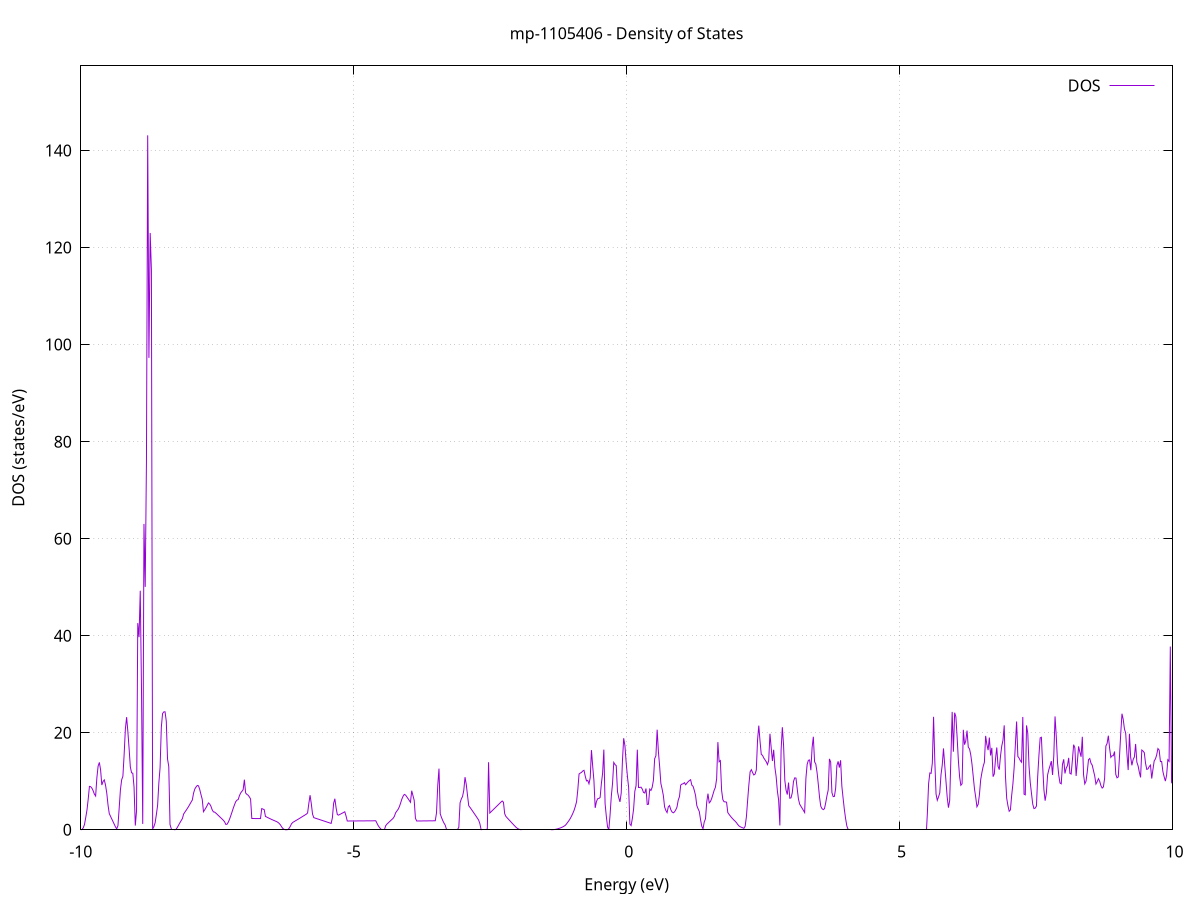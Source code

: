 set title 'mp-1105406 - Density of States'
set xlabel 'Energy (eV)'
set ylabel 'DOS (states/eV)'
set grid
set xrange [-10:10]
set yrange [0:157.450]
set xzeroaxis lt -1
set terminal png size 800,600
set output 'mp-1105406_dos_gnuplot.png'
plot '-' using 1:2 with lines title 'DOS'
-25.533300 0.000000
-25.510600 0.000000
-25.487900 0.000000
-25.465100 0.000000
-25.442400 0.000000
-25.419700 0.000000
-25.397000 0.000000
-25.374300 0.000000
-25.351600 0.000000
-25.328900 0.000000
-25.306200 0.000000
-25.283500 0.000000
-25.260800 0.000000
-25.238100 0.000000
-25.215300 0.000000
-25.192600 0.000000
-25.169900 0.000000
-25.147200 0.000000
-25.124500 0.000000
-25.101800 0.000000
-25.079100 0.000000
-25.056400 0.000000
-25.033700 0.000000
-25.011000 0.000000
-24.988300 0.000000
-24.965600 0.000000
-24.942800 0.000000
-24.920100 0.000000
-24.897400 0.000000
-24.874700 0.000000
-24.852000 0.000000
-24.829300 0.000000
-24.806600 0.000000
-24.783900 0.000000
-24.761200 0.000000
-24.738500 0.000000
-24.715800 0.000000
-24.693100 0.000000
-24.670300 0.000000
-24.647600 0.000000
-24.624900 0.000000
-24.602200 0.000000
-24.579500 0.000000
-24.556800 0.000000
-24.534100 0.000000
-24.511400 0.000000
-24.488700 0.000000
-24.466000 0.000000
-24.443300 0.000000
-24.420600 0.000000
-24.397800 0.000000
-24.375100 0.000000
-24.352400 0.000000
-24.329700 0.000000
-24.307000 0.000000
-24.284300 0.000000
-24.261600 0.000000
-24.238900 0.000000
-24.216200 0.000000
-24.193500 0.000000
-24.170800 0.000000
-24.148000 0.000000
-24.125300 0.000000
-24.102600 0.000000
-24.079900 0.000000
-24.057200 0.000000
-24.034500 0.000000
-24.011800 0.000000
-23.989100 0.000000
-23.966400 0.000000
-23.943700 0.000000
-23.921000 0.000000
-23.898300 0.000000
-23.875500 0.000000
-23.852800 0.000000
-23.830100 0.000000
-23.807400 0.000000
-23.784700 0.000000
-23.762000 0.000000
-23.739300 0.000000
-23.716600 0.000000
-23.693900 0.000000
-23.671200 0.000000
-23.648500 0.000000
-23.625800 0.000000
-23.603000 0.000000
-23.580300 0.000000
-23.557600 0.000000
-23.534900 0.000000
-23.512200 0.000000
-23.489500 0.000000
-23.466800 50.462300
-23.444100 0.000000
-23.421400 0.000000
-23.398700 0.000000
-23.376000 0.000000
-23.353300 0.000000
-23.330500 0.000000
-23.307800 0.000000
-23.285100 0.000000
-23.262400 0.000000
-23.239700 0.000000
-23.217000 0.000000
-23.194300 0.000000
-23.171600 0.000000
-23.148900 0.000000
-23.126200 0.000000
-23.103500 0.000000
-23.080700 0.000000
-23.058000 0.000000
-23.035300 0.000000
-23.012600 0.000000
-22.989900 0.000000
-22.967200 0.000000
-22.944500 0.000000
-22.921800 0.000000
-22.899100 0.000000
-22.876400 0.000000
-22.853700 0.000000
-22.831000 0.000000
-22.808200 0.000000
-22.785500 0.000000
-22.762800 0.000000
-22.740100 0.000000
-22.717400 0.000000
-22.694700 0.000000
-22.672000 0.000000
-22.649300 0.000000
-22.626600 0.000000
-22.603900 0.000000
-22.581200 0.000000
-22.558500 0.000000
-22.535700 0.000000
-22.513000 0.000000
-22.490300 0.000000
-22.467600 0.000000
-22.444900 0.000000
-22.422200 0.000000
-22.399500 0.000000
-22.376800 0.000000
-22.354100 0.000000
-22.331400 0.000000
-22.308700 0.000000
-22.286000 0.000000
-22.263200 0.000000
-22.240500 0.000000
-22.217800 0.000000
-22.195100 0.000000
-22.172400 0.000000
-22.149700 0.000000
-22.127000 0.000000
-22.104300 0.000000
-22.081600 0.000000
-22.058900 0.000000
-22.036200 0.000000
-22.013400 0.000000
-21.990700 0.000000
-21.968000 0.000000
-21.945300 0.000000
-21.922600 0.000000
-21.899900 0.000000
-21.877200 0.000000
-21.854500 0.000000
-21.831800 0.000000
-21.809100 0.000000
-21.786400 0.000000
-21.763700 0.000000
-21.740900 0.000000
-21.718200 0.000000
-21.695500 0.000000
-21.672800 0.000000
-21.650100 0.000000
-21.627400 0.000000
-21.604700 0.000000
-21.582000 0.000000
-21.559300 0.000000
-21.536600 0.000000
-21.513900 0.000000
-21.491200 0.000000
-21.468400 0.000000
-21.445700 0.000000
-21.423000 0.000000
-21.400300 0.000000
-21.377600 0.000000
-21.354900 0.000000
-21.332200 0.000000
-21.309500 0.000000
-21.286800 0.000000
-21.264100 0.000000
-21.241400 0.000000
-21.218700 0.000000
-21.195900 0.000000
-21.173200 0.000000
-21.150500 0.000000
-21.127800 0.000000
-21.105100 0.000000
-21.082400 0.000000
-21.059700 0.000000
-21.037000 0.000000
-21.014300 0.000000
-20.991600 0.000000
-20.968900 0.000000
-20.946100 0.000000
-20.923400 0.000000
-20.900700 0.000000
-20.878000 0.000000
-20.855300 0.000000
-20.832600 0.000000
-20.809900 0.000000
-20.787200 0.000000
-20.764500 0.000000
-20.741800 0.000000
-20.719100 0.000000
-20.696400 0.000000
-20.673600 0.000000
-20.650900 0.000000
-20.628200 0.000000
-20.605500 0.000000
-20.582800 0.000000
-20.560100 0.000000
-20.537400 0.000000
-20.514700 0.000000
-20.492000 0.000000
-20.469300 0.000000
-20.446600 0.000000
-20.423900 0.000000
-20.401100 0.000000
-20.378400 0.000000
-20.355700 0.000000
-20.333000 0.000000
-20.310300 0.000000
-20.287600 0.000000
-20.264900 0.000000
-20.242200 0.000000
-20.219500 0.000000
-20.196800 0.000000
-20.174100 0.000000
-20.151400 0.000000
-20.128600 0.000000
-20.105900 0.000000
-20.083200 0.000000
-20.060500 0.000000
-20.037800 0.000000
-20.015100 0.000000
-19.992400 0.000000
-19.969700 0.000000
-19.947000 0.000000
-19.924300 0.000000
-19.901600 0.000000
-19.878800 0.000000
-19.856100 0.000000
-19.833400 0.000000
-19.810700 0.000000
-19.788000 0.000000
-19.765300 0.000000
-19.742600 0.000000
-19.719900 0.000000
-19.697200 0.000000
-19.674500 0.000000
-19.651800 0.000000
-19.629100 0.000000
-19.606300 0.000000
-19.583600 0.000000
-19.560900 0.000000
-19.538200 0.000000
-19.515500 0.000000
-19.492800 0.000000
-19.470100 0.000000
-19.447400 0.000000
-19.424700 0.000000
-19.402000 0.000000
-19.379300 0.000000
-19.356600 0.000000
-19.333800 0.000000
-19.311100 0.000000
-19.288400 0.000000
-19.265700 0.000000
-19.243000 0.000000
-19.220300 0.000000
-19.197600 0.000000
-19.174900 0.000000
-19.152200 0.000000
-19.129500 0.000000
-19.106800 0.000000
-19.084100 0.000000
-19.061300 0.000000
-19.038600 0.000000
-19.015900 0.000000
-18.993200 0.000000
-18.970500 0.000000
-18.947800 0.000000
-18.925100 0.000000
-18.902400 0.000000
-18.879700 0.000000
-18.857000 0.000000
-18.834300 0.000000
-18.811500 0.000000
-18.788800 0.000000
-18.766100 0.000000
-18.743400 0.000000
-18.720700 0.000000
-18.698000 0.000000
-18.675300 0.000000
-18.652600 0.000000
-18.629900 0.000000
-18.607200 0.000000
-18.584500 0.000000
-18.561800 0.000000
-18.539000 0.000000
-18.516300 0.000000
-18.493600 0.000000
-18.470900 0.000000
-18.448200 0.000000
-18.425500 0.000000
-18.402800 0.000000
-18.380100 0.000000
-18.357400 0.000000
-18.334700 0.000000
-18.312000 0.000000
-18.289300 0.000000
-18.266500 0.000000
-18.243800 0.000000
-18.221100 0.000000
-18.198400 0.000000
-18.175700 0.000000
-18.153000 0.000000
-18.130300 0.000000
-18.107600 0.000000
-18.084900 0.000000
-18.062200 0.000000
-18.039500 0.000000
-18.016800 0.000000
-17.994000 0.000000
-17.971300 0.000000
-17.948600 0.000000
-17.925900 0.000000
-17.903200 0.000000
-17.880500 0.000000
-17.857800 0.000000
-17.835100 0.000000
-17.812400 0.000000
-17.789700 0.000000
-17.767000 0.000000
-17.744200 0.000000
-17.721500 0.000000
-17.698800 0.000000
-17.676100 0.000000
-17.653400 0.000000
-17.630700 0.000000
-17.608000 0.000000
-17.585300 0.000000
-17.562600 0.000000
-17.539900 0.000000
-17.517200 0.000000
-17.494500 0.000000
-17.471700 0.000000
-17.449000 0.000000
-17.426300 0.000000
-17.403600 0.000000
-17.380900 0.000000
-17.358200 0.000000
-17.335500 0.000000
-17.312800 0.000000
-17.290100 0.000000
-17.267400 0.000000
-17.244700 0.000000
-17.222000 0.000000
-17.199200 0.000000
-17.176500 0.000000
-17.153800 0.000000
-17.131100 0.000000
-17.108400 0.000000
-17.085700 0.000000
-17.063000 0.000000
-17.040300 0.000000
-17.017600 0.000000
-16.994900 0.000000
-16.972200 0.000000
-16.949500 0.000000
-16.926700 0.000000
-16.904000 0.000000
-16.881300 0.000000
-16.858600 0.000000
-16.835900 0.000000
-16.813200 0.000000
-16.790500 0.000000
-16.767800 0.000000
-16.745100 0.000000
-16.722400 0.000000
-16.699700 0.000000
-16.676900 0.000000
-16.654200 0.000000
-16.631500 0.000000
-16.608800 0.000000
-16.586100 0.000000
-16.563400 0.000000
-16.540700 0.000000
-16.518000 0.000000
-16.495300 0.000000
-16.472600 0.000000
-16.449900 0.000000
-16.427200 0.000000
-16.404400 0.000000
-16.381700 0.000000
-16.359000 0.000000
-16.336300 0.000000
-16.313600 0.000000
-16.290900 0.000000
-16.268200 0.000000
-16.245500 0.000000
-16.222800 0.000000
-16.200100 0.000000
-16.177400 0.000000
-16.154700 0.000000
-16.131900 0.000000
-16.109200 0.000000
-16.086500 0.000000
-16.063800 0.000000
-16.041100 0.000000
-16.018400 0.000000
-15.995700 0.000000
-15.973000 0.000000
-15.950300 0.000000
-15.927600 0.000000
-15.904900 0.000000
-15.882200 0.000000
-15.859400 0.000000
-15.836700 0.000000
-15.814000 0.000000
-15.791300 0.000000
-15.768600 0.000000
-15.745900 0.000000
-15.723200 0.000000
-15.700500 0.000000
-15.677800 0.000000
-15.655100 0.000000
-15.632400 0.000000
-15.609600 0.000000
-15.586900 0.000000
-15.564200 0.000000
-15.541500 0.000000
-15.518800 0.000000
-15.496100 0.000000
-15.473400 0.000000
-15.450700 0.000000
-15.428000 0.000000
-15.405300 0.000000
-15.382600 0.000000
-15.359900 0.000000
-15.337100 0.000000
-15.314400 0.000000
-15.291700 0.000000
-15.269000 0.000000
-15.246300 0.000000
-15.223600 0.000000
-15.200900 0.000000
-15.178200 0.000000
-15.155500 0.000000
-15.132800 0.000000
-15.110100 0.000000
-15.087400 0.000000
-15.064600 0.000000
-15.041900 0.000000
-15.019200 0.000000
-14.996500 0.000000
-14.973800 0.000000
-14.951100 0.000000
-14.928400 0.000000
-14.905700 0.000000
-14.883000 0.000000
-14.860300 0.000000
-14.837600 0.000000
-14.814900 0.000000
-14.792100 0.000000
-14.769400 0.000000
-14.746700 0.000000
-14.724000 0.000000
-14.701300 0.000000
-14.678600 0.000000
-14.655900 0.000000
-14.633200 0.000000
-14.610500 0.000000
-14.587800 0.000000
-14.565100 0.000000
-14.542300 0.000000
-14.519600 0.000000
-14.496900 0.000000
-14.474200 0.000000
-14.451500 0.000000
-14.428800 0.000000
-14.406100 0.000000
-14.383400 0.000000
-14.360700 0.000000
-14.338000 0.000000
-14.315300 0.000000
-14.292600 0.000000
-14.269800 0.000000
-14.247100 0.000000
-14.224400 0.000000
-14.201700 0.000000
-14.179000 0.000000
-14.156300 0.000000
-14.133600 0.000000
-14.110900 0.000000
-14.088200 0.000000
-14.065500 0.000000
-14.042800 0.000000
-14.020100 0.000000
-13.997300 0.000000
-13.974600 0.000000
-13.951900 0.000000
-13.929200 0.000000
-13.906500 0.000000
-13.883800 0.000000
-13.861100 0.000000
-13.838400 0.000000
-13.815700 0.000000
-13.793000 0.000000
-13.770300 0.000000
-13.747600 0.000000
-13.724800 0.000000
-13.702100 0.000000
-13.679400 0.000000
-13.656700 0.000000
-13.634000 0.000000
-13.611300 0.000000
-13.588600 0.000000
-13.565900 0.000000
-13.543200 0.000000
-13.520500 0.000000
-13.497800 0.000000
-13.475000 0.000000
-13.452300 0.000000
-13.429600 0.000000
-13.406900 0.000000
-13.384200 0.000000
-13.361500 0.000000
-13.338800 0.000000
-13.316100 0.000000
-13.293400 0.000000
-13.270700 0.000000
-13.248000 0.000000
-13.225300 0.000000
-13.202500 0.000000
-13.179800 0.000000
-13.157100 0.000000
-13.134400 0.000000
-13.111700 0.000000
-13.089000 0.000000
-13.066300 0.000000
-13.043600 0.000000
-13.020900 0.000000
-12.998200 0.000000
-12.975500 0.000000
-12.952800 0.000000
-12.930000 0.000000
-12.907300 0.000000
-12.884600 0.000000
-12.861900 0.000000
-12.839200 0.000000
-12.816500 0.000000
-12.793800 0.000000
-12.771100 0.000000
-12.748400 0.000000
-12.725700 0.000000
-12.703000 0.000000
-12.680300 0.000000
-12.657500 0.000000
-12.634800 0.000000
-12.612100 0.000000
-12.589400 0.000000
-12.566700 0.000000
-12.544000 0.000000
-12.521300 0.000000
-12.498600 0.000000
-12.475900 0.000000
-12.453200 0.000000
-12.430500 0.000000
-12.407700 0.000000
-12.385000 0.000000
-12.362300 0.000000
-12.339600 0.000000
-12.316900 0.000000
-12.294200 0.000000
-12.271500 0.000000
-12.248800 0.000000
-12.226100 0.000000
-12.203400 0.000000
-12.180700 0.000000
-12.158000 0.000000
-12.135200 0.000000
-12.112500 0.000000
-12.089800 0.000000
-12.067100 0.000000
-12.044400 0.000000
-12.021700 0.000000
-11.999000 0.000000
-11.976300 0.000000
-11.953600 0.000000
-11.930900 0.000000
-11.908200 0.000000
-11.885500 0.000000
-11.862700 0.000000
-11.840000 0.000000
-11.817300 0.000000
-11.794600 0.000000
-11.771900 0.000000
-11.749200 0.000000
-11.726500 0.000000
-11.703800 0.000000
-11.681100 0.000000
-11.658400 0.000000
-11.635700 0.000000
-11.613000 0.000000
-11.590200 0.000000
-11.567500 0.000000
-11.544800 0.000000
-11.522100 0.000000
-11.499400 0.000000
-11.476700 0.000000
-11.454000 0.000000
-11.431300 0.000000
-11.408600 0.000000
-11.385900 0.000000
-11.363200 0.000000
-11.340400 0.000000
-11.317700 0.000000
-11.295000 0.000000
-11.272300 0.000000
-11.249600 0.000000
-11.226900 0.000000
-11.204200 0.000000
-11.181500 0.000000
-11.158800 0.000000
-11.136100 0.000000
-11.113400 0.000000
-11.090700 0.000000
-11.067900 0.000000
-11.045200 0.000000
-11.022500 0.000000
-10.999800 0.000000
-10.977100 0.000000
-10.954400 0.000000
-10.931700 0.000000
-10.909000 0.000000
-10.886300 0.000000
-10.863600 0.000000
-10.840900 0.000000
-10.818200 0.000000
-10.795400 0.000000
-10.772700 0.000000
-10.750000 0.000000
-10.727300 0.000000
-10.704600 0.000000
-10.681900 0.000000
-10.659200 0.000000
-10.636500 0.000000
-10.613800 0.000000
-10.591100 0.000000
-10.568400 0.000000
-10.545700 0.000000
-10.522900 0.000000
-10.500200 0.000000
-10.477500 0.000000
-10.454800 0.000000
-10.432100 0.000000
-10.409400 0.000000
-10.386700 0.000000
-10.364000 0.000000
-10.341300 0.000000
-10.318600 0.000000
-10.295900 0.000000
-10.273100 0.000000
-10.250400 0.000000
-10.227700 0.000000
-10.205000 0.000000
-10.182300 0.000000
-10.159600 0.000000
-10.136900 0.000000
-10.114200 0.000000
-10.091500 0.000000
-10.068800 0.000000
-10.046100 0.000000
-10.023400 0.000000
-10.000600 0.000000
-9.977900 0.049800
-9.955200 0.398100
-9.932500 1.078900
-9.909800 2.501800
-9.887100 4.050200
-9.864400 6.296800
-9.841700 8.941900
-9.819000 8.879600
-9.796300 8.568400
-9.773600 8.038200
-9.750900 7.343800
-9.728100 6.956000
-9.705400 10.726100
-9.682700 13.124900
-9.660000 13.886100
-9.637300 12.353400
-9.614600 9.219700
-9.591900 9.958700
-9.569200 10.278600
-9.546500 9.172200
-9.523800 7.530700
-9.501100 5.096000
-9.478400 3.335500
-9.455600 2.785900
-9.432900 2.237500
-9.410200 1.690300
-9.387500 1.144300
-9.364800 0.601700
-9.342100 0.180900
-9.319400 0.827100
-9.296700 4.471500
-9.274000 8.256700
-9.251300 10.302700
-9.228600 11.034800
-9.205800 15.542200
-9.183100 20.788500
-9.160400 23.218300
-9.137700 20.225700
-9.115000 16.733000
-9.092300 12.940700
-9.069600 11.750800
-9.046900 11.646600
-9.024200 8.771100
-9.001500 0.864500
-8.978800 3.873300
-8.956100 42.600300
-8.933300 39.706500
-8.910600 49.265500
-8.887900 28.853200
-8.865200 1.202300
-8.842500 63.030200
-8.819800 50.072700
-8.797100 75.958600
-8.774400 143.136400
-8.751700 97.270000
-8.729000 123.014800
-8.706300 115.351700
-8.683600 0.165800
-8.660800 0.646800
-8.638100 1.443100
-8.615400 3.154400
-8.592700 5.068900
-8.570000 9.643700
-8.547300 12.836900
-8.524600 21.147000
-8.501900 23.955000
-8.479200 24.296300
-8.456500 24.322000
-8.433800 22.397700
-8.411100 14.593800
-8.388300 13.050600
-8.365600 1.098100
-8.342900 0.000000
-8.320200 0.000000
-8.297500 0.000000
-8.274800 0.002400
-8.252100 0.125700
-8.229400 0.528600
-8.206700 0.995300
-8.184000 1.448900
-8.161300 1.889500
-8.138500 2.317200
-8.115800 3.252300
-8.093100 3.632800
-8.070400 4.009600
-8.047700 4.400400
-8.025000 4.807300
-8.002300 5.256300
-7.979600 5.701800
-7.956900 6.131900
-7.934200 7.544500
-7.911500 8.394600
-7.888800 8.815400
-7.866000 9.135600
-7.843300 9.048200
-7.820600 8.284700
-7.797900 7.247800
-7.775200 6.281900
-7.752500 3.723000
-7.729800 4.109700
-7.707100 4.540000
-7.684400 5.013900
-7.661700 5.531400
-7.639000 5.314600
-7.616300 4.858600
-7.593500 4.129500
-7.570800 3.691100
-7.548100 3.641300
-7.525400 3.440300
-7.502700 3.197000
-7.480000 2.953000
-7.457300 2.708200
-7.434600 2.462600
-7.411900 2.216300
-7.389200 1.966600
-7.366500 1.658800
-7.343800 1.109900
-7.321000 1.136800
-7.298300 1.555400
-7.275600 2.157000
-7.252900 2.873700
-7.230200 3.638400
-7.207500 4.427800
-7.184800 5.125600
-7.162100 5.791000
-7.139400 6.109000
-7.116700 6.228000
-7.094000 7.018000
-7.071200 7.584900
-7.048500 7.916500
-7.025800 8.259300
-7.003100 10.325800
-6.980400 7.594800
-6.957700 7.301300
-6.935000 7.140700
-6.912300 6.785000
-6.889600 6.345800
-6.866900 2.319700
-6.844200 2.318600
-6.821500 2.317400
-6.798700 2.316000
-6.776000 2.314500
-6.753300 2.312800
-6.730600 2.310900
-6.707900 2.308900
-6.685200 4.370600
-6.662500 4.263000
-6.639800 4.148600
-6.617100 2.753700
-6.594400 2.622000
-6.571700 2.493600
-6.549000 2.368500
-6.526200 2.246900
-6.503500 2.128600
-6.480800 2.013700
-6.458100 1.902100
-6.435400 1.793900
-6.412700 1.687700
-6.390000 1.538400
-6.367300 1.325100
-6.344600 1.047800
-6.321900 0.627600
-6.299200 0.280400
-6.276500 0.097200
-6.253700 0.008800
-6.231000 0.000000
-6.208300 0.038900
-6.185600 0.273900
-6.162900 0.689200
-6.140200 1.224400
-6.117500 1.512000
-6.094800 1.662800
-6.072100 1.814500
-6.049400 1.967300
-6.026700 2.121000
-6.003900 2.275800
-5.981200 2.431500
-5.958500 2.588300
-5.935800 2.746100
-5.913100 2.904900
-5.890400 3.064800
-5.867700 3.225300
-5.845000 3.458800
-5.822300 5.424800
-5.799600 7.122500
-5.776900 5.349700
-5.754200 3.215800
-5.731400 2.498200
-5.708700 2.413800
-5.686000 2.329300
-5.663300 2.244900
-5.640600 2.160300
-5.617900 2.075800
-5.595200 1.991200
-5.572500 1.906600
-5.549800 1.822000
-5.527100 1.737300
-5.504400 1.652600
-5.481700 1.567900
-5.458900 1.483100
-5.436200 1.398300
-5.413500 1.313500
-5.390800 2.474700
-5.368100 5.465500
-5.345400 6.397700
-5.322700 4.505300
-5.300000 3.127200
-5.277300 3.022600
-5.254600 3.158300
-5.231900 3.295100
-5.209200 3.432900
-5.186400 3.571900
-5.163700 3.711900
-5.141000 2.861500
-5.118300 1.809600
-5.095600 1.807400
-5.072900 1.809500
-5.050200 1.811600
-5.027500 1.813700
-5.004800 1.815900
-4.982100 1.818000
-4.959400 1.820100
-4.936600 1.822200
-4.913900 1.824300
-4.891200 1.826400
-4.868500 1.828500
-4.845800 1.830700
-4.823100 1.832800
-4.800400 1.834900
-4.777700 1.837000
-4.755000 1.839100
-4.732300 1.841300
-4.709600 1.843400
-4.686900 1.845500
-4.664100 1.847600
-4.641400 1.849700
-4.618700 1.851900
-4.596000 1.854000
-4.573300 1.335300
-4.550600 0.836000
-4.527900 0.471600
-4.505200 0.194000
-4.482500 0.000200
-4.459800 0.000000
-4.437100 0.000000
-4.414400 0.839300
-4.391600 1.165300
-4.368900 1.406400
-4.346200 1.646900
-4.323500 1.887000
-4.300800 2.126600
-4.278100 2.365700
-4.255400 2.759600
-4.232700 3.496400
-4.210000 3.854400
-4.187300 4.209400
-4.164600 4.730900
-4.141900 5.468300
-4.119100 6.297500
-4.096400 6.896700
-4.073700 7.287700
-4.051000 7.162600
-4.028300 6.802300
-4.005600 6.432700
-3.982900 6.053700
-3.960200 5.667200
-3.937500 8.043000
-3.914800 7.048800
-3.892100 6.072000
-3.869300 2.390700
-3.846600 1.808500
-3.823900 1.811700
-3.801200 1.814900
-3.778500 1.818100
-3.755800 1.821300
-3.733100 1.824400
-3.710400 1.827600
-3.687700 1.830700
-3.665000 1.833800
-3.642300 1.836900
-3.619600 1.840000
-3.596800 1.843100
-3.574100 1.846200
-3.551400 1.849300
-3.528700 1.852300
-3.506000 1.855400
-3.483300 3.485900
-3.460600 9.124400
-3.437900 12.607000
-3.415200 3.279700
-3.392500 2.553100
-3.369800 1.925500
-3.347100 1.396900
-3.324300 0.967300
-3.301600 0.125200
-3.278900 0.000000
-3.256200 0.000000
-3.233500 0.000000
-3.210800 0.000000
-3.188100 0.000000
-3.165400 0.000000
-3.142700 0.000000
-3.120000 0.000000
-3.097300 0.000000
-3.074600 0.502200
-3.051800 5.551500
-3.029100 6.342600
-3.006400 6.867500
-2.983700 8.114600
-2.961000 10.843800
-2.938300 9.354600
-2.915600 7.113900
-2.892900 4.954900
-2.870200 4.629100
-2.847500 4.264400
-2.824800 3.894200
-2.802000 3.520900
-2.779300 3.144400
-2.756600 2.764700
-2.733900 2.381900
-2.711200 1.995800
-2.688500 1.240300
-2.665800 0.021100
-2.643100 0.000000
-2.620400 0.000000
-2.597700 0.000000
-2.575000 0.000000
-2.552300 0.245100
-2.529500 13.928200
-2.506800 3.451200
-2.484100 3.702600
-2.461400 3.953800
-2.438700 4.204700
-2.416000 4.455500
-2.393300 4.706000
-2.370600 4.956200
-2.347900 5.206300
-2.325200 5.456100
-2.302500 5.705700
-2.279800 5.929900
-2.257000 5.686800
-2.234300 3.314700
-2.211600 2.745200
-2.188900 2.465200
-2.166200 2.186700
-2.143500 1.909600
-2.120800 1.634000
-2.098100 1.359900
-2.075400 1.087200
-2.052700 0.816000
-2.030000 0.552700
-2.007300 0.339100
-1.984500 0.182400
-1.961800 0.078100
-1.939100 0.017500
-1.916400 0.000000
-1.893700 0.000000
-1.871000 0.000000
-1.848300 0.000000
-1.825600 0.000000
-1.802900 0.000000
-1.780200 0.000000
-1.757500 0.000000
-1.734700 0.000000
-1.712000 0.000000
-1.689300 0.000000
-1.666600 0.000000
-1.643900 0.000000
-1.621200 0.000000
-1.598500 0.000000
-1.575800 0.000000
-1.553100 0.000000
-1.530400 0.000000
-1.507700 0.000000
-1.485000 0.000000
-1.462200 0.000000
-1.439500 0.000000
-1.416800 0.000000
-1.394100 0.000000
-1.371400 0.004500
-1.348700 0.021400
-1.326000 0.051000
-1.303300 0.093300
-1.280600 0.148200
-1.257900 0.215700
-1.235200 0.295800
-1.212500 0.388600
-1.189700 0.494100
-1.167000 0.616400
-1.144300 0.763500
-1.121600 0.935500
-1.098900 1.260700
-1.076200 1.597700
-1.053500 1.953200
-1.030800 2.369000
-1.008100 2.851200
-0.985400 3.399800
-0.962700 4.019600
-0.940000 4.818600
-0.917200 5.790200
-0.894500 8.278000
-0.871800 11.502600
-0.849100 11.693400
-0.826400 11.829300
-0.803700 12.129800
-0.781000 12.255000
-0.758300 11.046300
-0.735600 10.072000
-0.712900 10.170600
-0.690200 9.478000
-0.667400 10.706000
-0.644700 16.419900
-0.622000 13.093500
-0.599300 10.121800
-0.576600 4.515200
-0.553900 5.792200
-0.531200 6.393900
-0.508500 6.444800
-0.485800 6.662300
-0.463100 9.522300
-0.440400 11.644100
-0.417700 16.523400
-0.394900 5.380100
-0.372200 2.765000
-0.349500 0.558900
-0.326800 0.000000
-0.304100 3.011600
-0.281400 6.864000
-0.258700 9.513400
-0.236000 13.880200
-0.213300 13.449800
-0.190600 13.218300
-0.167900 7.879000
-0.145200 6.645900
-0.122400 5.748500
-0.099700 7.556200
-0.077000 14.207400
-0.054300 18.863300
-0.031600 17.333900
-0.008900 13.887400
0.013800 11.064300
0.036500 8.723800
0.059200 1.163100
0.081900 0.872400
0.104600 2.338000
0.127300 4.255000
0.150100 7.940500
0.172800 9.103600
0.195500 16.504100
0.218200 8.699300
0.240900 8.699100
0.263600 8.783300
0.286300 8.379700
0.309000 7.690200
0.331700 7.579400
0.354400 8.503300
0.377100 5.207100
0.399900 5.268500
0.422600 8.376100
0.445300 8.104800
0.468000 8.758400
0.490700 10.242100
0.513400 14.647700
0.536100 15.247200
0.558800 20.633700
0.581500 16.106500
0.604200 13.119900
0.626900 9.553500
0.649600 8.415100
0.672400 7.060200
0.695100 4.720200
0.717800 3.996200
0.740500 3.542100
0.763200 4.732600
0.785900 4.996000
0.808600 4.151100
0.831300 3.671800
0.854000 3.493800
0.876700 3.682400
0.899400 4.102300
0.922100 4.672700
0.944900 6.104000
0.967600 6.826400
0.990300 9.208100
1.013000 9.420500
1.035700 9.486600
1.058400 9.709300
1.081100 9.284200
1.103800 9.612100
1.126500 9.908000
1.149200 10.150300
1.171900 10.320800
1.194600 9.183500
1.217400 8.949800
1.240100 8.089800
1.262800 7.046600
1.285500 4.987400
1.308200 4.340200
1.330900 3.759500
1.353600 2.104000
1.376300 0.725900
1.399000 0.201600
1.421700 1.617100
1.444400 2.262500
1.467200 5.719700
1.489900 7.442400
1.512600 5.542700
1.535300 5.823700
1.558000 6.445500
1.580700 7.286800
1.603400 8.146600
1.626100 8.767000
1.648800 10.530500
1.671500 18.066700
1.694200 14.012900
1.716900 14.249500
1.739700 8.114100
1.762400 6.207900
1.785100 5.769100
1.807800 5.757800
1.830500 5.685800
1.853200 3.541100
1.875900 3.180800
1.898600 2.845000
1.921300 2.533800
1.944000 2.247100
1.966700 1.985000
1.989400 1.746400
2.012200 1.457500
2.034900 1.089200
2.057600 0.798700
2.080300 0.625500
2.103000 0.511000
2.125700 0.403500
2.148400 0.308100
2.171100 0.728100
2.193800 2.660900
2.216500 6.061800
2.239200 9.290200
2.261900 11.950300
2.284700 12.389100
2.307400 11.778000
2.330100 11.298400
2.352800 11.463800
2.375500 12.324700
2.398200 18.516800
2.420900 21.469000
2.443600 18.267900
2.466300 15.527000
2.489000 15.350500
2.511700 14.804700
2.534500 14.421200
2.557200 14.026500
2.579900 13.439800
2.602600 14.276600
2.625300 19.792600
2.648000 16.918400
2.670700 14.170800
2.693400 16.481500
2.716100 12.827500
2.738800 10.952900
2.761500 7.975100
2.784200 6.126000
2.807000 0.896600
2.829700 16.458400
2.852400 21.138900
2.875100 17.382800
2.897800 10.182600
2.920500 8.161000
2.943200 7.260800
2.965900 9.722500
2.988600 6.505000
3.011300 6.572200
3.034000 7.602200
3.056700 9.967000
3.079500 10.700900
3.102200 10.658600
3.124900 8.437700
3.147600 6.312900
3.170300 5.266300
3.193000 4.840400
3.215700 4.421600
3.238400 3.987900
3.261100 3.548200
3.283800 10.572000
3.306500 13.455300
3.329200 14.317300
3.352000 14.396900
3.374700 12.277700
3.397400 16.930300
3.420100 19.173600
3.442800 14.018100
3.465500 13.544800
3.488200 11.824900
3.510900 9.405300
3.533600 6.722700
3.556300 4.849200
3.579000 4.353900
3.601800 4.149500
3.624500 4.352500
3.647200 5.586200
3.669900 7.030400
3.692600 8.189600
3.715300 14.613800
3.738000 13.939900
3.760700 7.655600
3.783400 6.833300
3.806100 6.873700
3.828800 8.540600
3.851500 13.233800
3.874300 14.098900
3.897000 12.817300
3.919700 14.327100
3.942400 9.001100
3.965100 6.547900
3.987800 4.236800
4.010500 2.352400
4.033200 0.815700
4.055900 0.095000
4.078600 0.000000
4.101300 0.000000
4.124000 0.000000
4.146800 0.000000
4.169500 0.000000
4.192200 0.000000
4.214900 0.000000
4.237600 0.000000
4.260300 0.000000
4.283000 0.000000
4.305700 0.000000
4.328400 0.000000
4.351100 0.000000
4.373800 0.000000
4.396500 0.000000
4.419300 0.000000
4.442000 0.000000
4.464700 0.000000
4.487400 0.000000
4.510100 0.000000
4.532800 0.000000
4.555500 0.000000
4.578200 0.000000
4.600900 0.000000
4.623600 0.000000
4.646300 0.000000
4.669100 0.000000
4.691800 0.000000
4.714500 0.000000
4.737200 0.000000
4.759900 0.000000
4.782600 0.000000
4.805300 0.000000
4.828000 0.000000
4.850700 0.000000
4.873400 0.000000
4.896100 0.000000
4.918800 0.000000
4.941600 0.000000
4.964300 0.000000
4.987000 0.000000
5.009700 0.000000
5.032400 0.000000
5.055100 0.000000
5.077800 0.000000
5.100500 0.000000
5.123200 0.000000
5.145900 0.000000
5.168600 0.000000
5.191300 0.000000
5.214100 0.000000
5.236800 0.000000
5.259500 0.000000
5.282200 0.000000
5.304900 0.000000
5.327600 0.000000
5.350300 0.000000
5.373000 0.000000
5.395700 0.000000
5.418400 0.000000
5.441100 0.000000
5.463800 0.000000
5.486600 0.000000
5.509300 3.435300
5.532000 9.531900
5.554700 11.713800
5.577400 11.621400
5.600100 13.740200
5.622800 23.283300
5.645500 14.184600
5.668200 7.368500
5.690900 6.077600
5.713600 6.769200
5.736400 7.589200
5.759100 11.353000
5.781800 13.366800
5.804500 16.762400
5.827200 13.327100
5.849900 10.034400
5.872600 6.723300
5.895300 4.560100
5.918000 6.021700
5.940700 14.984400
5.963400 24.306300
5.986100 16.089700
6.008900 24.129000
6.031600 23.296800
6.054300 19.074400
6.077000 14.339000
6.099700 10.913200
6.122400 9.168400
6.145100 9.477300
6.167800 20.597600
6.190500 17.542700
6.213200 18.328300
6.235900 20.449900
6.258600 17.023000
6.281400 16.676600
6.304100 15.452600
6.326800 13.532400
6.349500 10.989800
6.372200 8.449100
6.394900 6.707500
6.417600 4.741200
6.440300 5.255300
6.463000 7.242700
6.485700 10.287900
6.508400 11.795600
6.531100 13.050400
6.553900 13.912300
6.576600 19.349200
6.599300 17.588300
6.622000 16.413800
6.644700 19.004100
6.667400 15.311100
6.690100 16.889300
6.712800 10.946100
6.735500 11.507100
6.758200 14.663200
6.780900 16.964400
6.803700 13.085800
6.826400 12.392000
6.849100 15.203900
6.871800 17.244400
6.894500 18.462000
6.917200 21.520800
6.939900 11.023600
6.962600 6.486500
6.985300 4.964000
7.008000 3.812600
7.030700 4.102400
7.053400 7.054800
7.076200 9.440100
7.098900 12.788900
7.121600 17.538200
7.144300 22.324700
7.167000 15.110700
7.189700 14.767200
7.212400 14.246500
7.235100 13.919700
7.257800 23.257100
7.280500 7.336700
7.303200 7.204600
7.325900 21.514300
7.348700 19.890600
7.371400 13.126100
7.394100 9.740100
7.416800 7.479400
7.439500 5.290200
7.462200 4.370800
7.484900 4.465400
7.507600 4.890200
7.530300 10.962200
7.553000 15.329200
7.575700 18.936500
7.598400 19.062100
7.621200 13.230600
7.643900 8.285500
7.666600 6.002900
7.689300 7.558500
7.712000 11.317000
7.734700 12.401300
7.757400 13.223000
7.780100 14.153300
7.802800 11.302400
7.825500 15.298400
7.848200 23.368400
7.871000 19.198000
7.893700 13.798700
7.916400 11.238500
7.939100 9.621700
7.961800 9.476500
7.984500 13.505900
8.007200 14.523700
8.029900 11.611600
8.052600 12.715700
8.075300 13.213300
8.098000 14.824300
8.120700 11.620300
8.143500 11.489400
8.166200 14.341800
8.188900 17.540500
8.211600 16.881300
8.234300 11.094300
8.257000 13.967100
8.279700 17.189900
8.302400 16.044600
8.325100 15.048700
8.347800 19.165100
8.370500 11.338400
8.393200 9.460400
8.416000 10.019200
8.438700 11.980900
8.461400 14.459700
8.484100 14.688200
8.506800 13.722400
8.529500 13.307400
8.552200 12.196400
8.574900 11.110200
8.597600 9.428000
8.620300 9.908400
8.643000 10.531000
8.665700 10.012300
8.688500 9.098100
8.711200 8.599900
8.733900 8.822100
8.756600 10.618700
8.779300 17.250900
8.802000 17.793900
8.824700 19.386400
8.847400 16.853600
8.870100 14.923900
8.892800 15.262100
8.915500 15.258500
8.938300 16.133200
8.961000 11.409000
8.983700 10.710900
9.006400 10.890000
9.029100 15.132800
9.051800 19.830200
9.074500 23.921800
9.097200 22.756800
9.119900 20.777900
9.142600 19.903600
9.165300 15.653900
9.188000 12.313000
9.210800 19.783400
9.233500 14.953500
9.256200 13.290900
9.278900 14.486700
9.301600 15.005000
9.324300 17.683800
9.347000 13.939100
9.369700 13.173800
9.392400 11.866100
9.415100 10.797200
9.437800 16.437000
9.460500 16.221600
9.483300 15.901500
9.506000 13.717400
9.528700 12.440300
9.551400 12.553900
9.574100 13.036800
9.596800 13.331200
9.619500 10.555400
9.642200 12.465800
9.664900 14.209000
9.687600 14.600700
9.710300 15.434300
9.733000 16.740100
9.755800 16.422600
9.778500 14.067700
9.801200 14.081900
9.823900 12.007900
9.846600 10.943500
9.869300 10.032900
9.892000 11.228800
9.914700 14.435200
9.937400 14.106900
9.960100 37.774100
9.982800 9.795800
10.005600 10.179200
10.028300 10.294900
10.051000 16.579800
10.073700 15.525000
10.096400 14.588000
10.119100 15.362400
10.141800 15.192000
10.164500 11.389900
10.187200 10.880500
10.209900 11.646600
10.232600 13.443500
10.255300 13.179600
10.278100 12.855900
10.300800 10.632100
10.323500 11.396000
10.346200 12.804100
10.368900 19.533800
10.391600 17.170700
10.414300 12.020300
10.437000 10.987600
10.459700 10.600700
10.482400 11.077700
10.505100 12.821000
10.527800 12.830100
10.550600 13.013500
10.573300 17.217400
10.596000 8.185100
10.618700 8.061000
10.641400 8.393400
10.664100 10.127400
10.686800 12.496300
10.709500 12.761100
10.732200 14.930500
10.754900 12.265500
10.777600 11.087500
10.800300 13.691100
10.823100 13.523800
10.845800 14.113800
10.868500 12.898100
10.891200 12.092000
10.913900 18.568700
10.936600 11.789200
10.959300 7.025400
10.982000 6.768000
11.004700 8.244400
11.027400 10.579500
11.050100 12.781400
11.072900 14.644300
11.095600 14.438800
11.118300 13.467500
11.141000 11.893100
11.163700 10.717500
11.186400 11.572000
11.209100 16.839300
11.231800 16.978400
11.254500 12.908100
11.277200 11.513900
11.299900 12.195500
11.322600 13.113900
11.345400 12.304700
11.368100 10.131000
11.390800 10.594300
11.413500 11.254700
11.436200 11.448500
11.458900 8.972900
11.481600 6.390700
11.504300 16.452700
11.527000 11.622700
11.549700 18.295500
11.572400 14.387600
11.595100 12.373600
11.617900 10.377900
11.640600 8.792800
11.663300 10.565100
11.686000 14.641300
11.708700 20.818200
11.731400 26.619100
11.754100 8.812800
11.776800 4.572700
11.799500 5.311300
11.822200 11.028600
11.844900 29.771700
11.867600 25.178600
11.890400 12.342600
11.913100 10.252800
11.935800 8.941100
11.958500 9.836800
11.981200 10.798700
12.003900 12.399400
12.026600 14.088600
12.049300 18.486000
12.072000 9.405400
12.094700 9.778400
12.117400 10.867400
12.140200 14.448200
12.162900 18.744000
12.185600 15.210900
12.208300 12.412200
12.231000 12.543700
12.253700 19.473000
12.276400 19.046400
12.299100 17.344900
12.321800 16.856500
12.344500 14.023300
12.367200 12.153300
12.389900 14.312400
12.412700 13.660400
12.435400 12.417500
12.458100 10.023700
12.480800 7.701100
12.503500 5.581700
12.526200 4.739800
12.548900 5.388200
12.571600 10.359400
12.594300 16.819100
12.617000 22.489100
12.639700 19.973600
12.662400 10.588000
12.685200 8.762100
12.707900 12.335300
12.730600 12.916200
12.753300 13.266300
12.776000 13.280100
12.798700 12.862800
12.821400 12.683900
12.844100 13.221500
12.866800 11.803200
12.889500 10.019800
12.912200 12.932500
12.934900 12.918900
12.957700 11.556300
12.980400 8.367900
13.003100 8.182300
13.025800 9.856400
13.048500 10.029200
13.071200 10.207400
13.093900 11.565800
13.116600 13.335000
13.139300 11.313000
13.162000 11.849600
13.184700 12.705600
13.207500 12.021300
13.230200 11.449200
13.252900 11.201000
13.275600 11.001500
13.298300 10.816800
13.321000 13.080100
13.343700 14.368500
13.366400 14.861400
13.389100 16.898800
13.411800 15.864300
13.434500 14.502500
13.457200 13.574700
13.480000 13.246700
13.502700 12.794400
13.525400 12.313500
13.548100 11.801900
13.570800 9.085700
13.593500 8.865300
13.616200 10.308100
13.638900 10.632600
13.661600 11.198600
13.684300 11.527300
13.707000 11.602500
13.729700 10.461500
13.752500 9.330400
13.775200 8.227100
13.797900 8.132600
13.820600 8.204800
13.843300 8.856700
13.866000 10.828500
13.888700 10.284500
13.911400 9.492400
13.934100 8.926000
13.956800 9.070800
13.979500 9.088200
14.002200 8.961900
14.025000 8.999900
14.047700 9.264700
14.070400 9.607200
14.093100 10.239700
14.115800 10.743300
14.138500 10.752500
14.161200 9.727100
14.183900 11.632600
14.206600 16.305200
14.229300 9.097000
14.252000 9.227400
14.274800 9.539600
14.297500 9.651300
14.320200 8.005500
14.342900 8.673500
14.365600 10.250000
14.388300 11.280400
14.411000 12.106600
14.433700 13.373100
14.456400 5.894600
14.479100 5.074200
14.501800 8.209800
14.524500 14.361300
14.547300 20.859700
14.570000 13.624100
14.592700 12.007500
14.615400 14.726600
14.638100 16.803100
14.660800 11.411300
14.683500 11.062500
14.706200 11.163000
14.728900 12.233900
14.751600 9.290900
14.774300 10.619000
14.797000 11.565300
14.819800 12.563700
14.842500 13.513800
14.865200 15.422500
14.887900 15.197200
14.910600 10.507000
14.933300 7.732200
14.956000 8.731400
14.978700 11.231600
15.001400 27.761200
15.024100 12.384600
15.046800 10.951900
15.069500 9.505300
15.092300 9.144900
15.115000 8.782600
15.137700 10.246300
15.160400 7.760900
15.183100 9.559500
15.205800 11.088200
15.228500 12.768100
15.251200 11.270000
15.273900 9.481600
15.296600 10.106700
15.319300 10.707700
15.342100 8.562300
15.364800 8.546600
15.387500 9.971000
15.410200 11.123100
15.432900 11.941200
15.455600 14.464800
15.478300 14.107800
15.501000 12.507900
15.523700 13.359700
15.546400 41.091500
15.569100 17.405000
15.591800 10.210500
15.614600 6.724000
15.637300 6.467800
15.660000 8.927800
15.682700 9.936400
15.705400 11.351400
15.728100 12.143500
15.750800 13.280800
15.773500 13.964000
15.796200 15.033100
15.818900 14.121600
15.841600 11.247800
15.864300 15.599700
15.887100 22.288200
15.909800 21.587800
15.932500 8.233900
15.955200 9.230900
15.977900 11.557700
16.000600 12.189600
16.023300 11.621900
16.046000 10.906800
16.068700 10.508000
16.091400 9.916300
16.114100 12.418600
16.136800 13.535600
16.159600 14.815400
16.182300 11.362900
16.205000 8.615900
16.227700 10.238000
16.250400 11.856900
16.273100 11.970600
16.295800 15.721800
16.318500 11.951200
16.341200 11.876000
16.363900 11.011800
16.386600 13.016400
16.409400 13.002300
16.432100 11.357600
16.454800 9.457100
16.477500 7.766000
16.500200 8.524200
16.522900 10.279900
16.545600 11.410900
16.568300 12.790100
16.591000 13.648500
16.613700 12.697200
16.636400 11.584900
16.659100 13.250900
16.681900 13.319500
16.704600 9.960200
16.727300 8.237700
16.750000 8.219800
16.772700 8.604400
16.795400 9.752400
16.818100 10.625700
16.840800 12.418600
16.863500 21.627400
16.886200 21.191300
16.908900 15.364100
16.931600 10.340400
16.954400 8.976800
16.977100 10.283900
16.999800 14.999900
17.022500 20.018000
17.045200 13.315000
17.067900 12.918900
17.090600 16.377100
17.113300 15.416200
17.136000 13.522100
17.158700 11.934500
17.181400 12.377400
17.204100 13.033700
17.226900 13.640500
17.249600 13.312600
17.272300 13.440500
17.295000 14.600600
17.317700 13.034900
17.340400 11.623200
17.363100 11.654300
17.385800 13.100900
17.408500 14.688900
17.431200 15.686400
17.453900 15.222000
17.476700 15.292900
17.499400 16.184700
17.522100 13.634800
17.544800 11.817700
17.567500 10.603100
17.590200 11.063700
17.612900 14.666400
17.635600 12.683300
17.658300 7.441300
17.681000 2.330100
17.703700 0.973000
17.726400 0.474800
17.749200 0.271000
17.771900 0.124000
17.794600 0.033800
17.817300 0.000200
17.840000 0.000000
17.862700 0.000000
17.885400 0.000000
17.908100 0.000000
17.930800 0.000000
17.953500 0.000000
17.976200 0.000000
17.998900 0.000000
18.021700 0.000000
18.044400 0.000000
18.067100 0.000000
18.089800 0.000000
18.112500 0.000000
18.135200 0.000000
18.157900 0.000000
18.180600 0.000000
18.203300 0.000000
18.226000 0.000000
18.248700 0.000000
18.271400 0.000000
18.294200 0.000000
18.316900 0.000000
18.339600 0.000000
18.362300 0.000000
18.385000 0.000000
18.407700 0.000000
18.430400 0.000000
18.453100 0.000000
18.475800 0.000000
18.498500 0.000000
18.521200 0.000000
18.544000 0.000000
18.566700 0.000000
18.589400 0.000000
18.612100 0.000000
18.634800 0.000000
18.657500 0.000000
18.680200 0.000000
18.702900 0.000000
18.725600 0.000000
18.748300 0.000000
18.771000 0.000000
18.793700 0.000000
18.816500 0.000000
18.839200 0.000000
18.861900 0.000000
18.884600 0.000000
18.907300 0.000000
18.930000 0.000000
18.952700 0.000000
18.975400 0.000000
18.998100 0.000000
19.020800 0.000000
19.043500 0.000000
19.066200 0.000000
19.089000 0.000000
19.111700 0.000000
19.134400 0.000000
19.157100 0.000000
19.179800 0.000000
19.202500 0.000000
19.225200 0.000000
19.247900 0.000000
19.270600 0.000000
19.293300 0.000000
19.316000 0.000000
19.338700 0.000000
19.361500 0.000000
19.384200 0.000000
19.406900 0.000000
19.429600 0.000000
19.452300 0.000000
19.475000 0.000000
19.497700 0.000000
19.520400 0.000000
19.543100 0.000000
19.565800 0.000000
19.588500 0.000000
19.611300 0.000000
19.634000 0.000000
19.656700 0.000000
19.679400 0.000000
19.702100 0.000000
19.724800 0.000000
19.747500 0.000000
19.770200 0.000000
19.792900 0.000000
19.815600 0.000000
19.838300 0.000000
19.861000 0.000000
19.883800 0.000000
e
